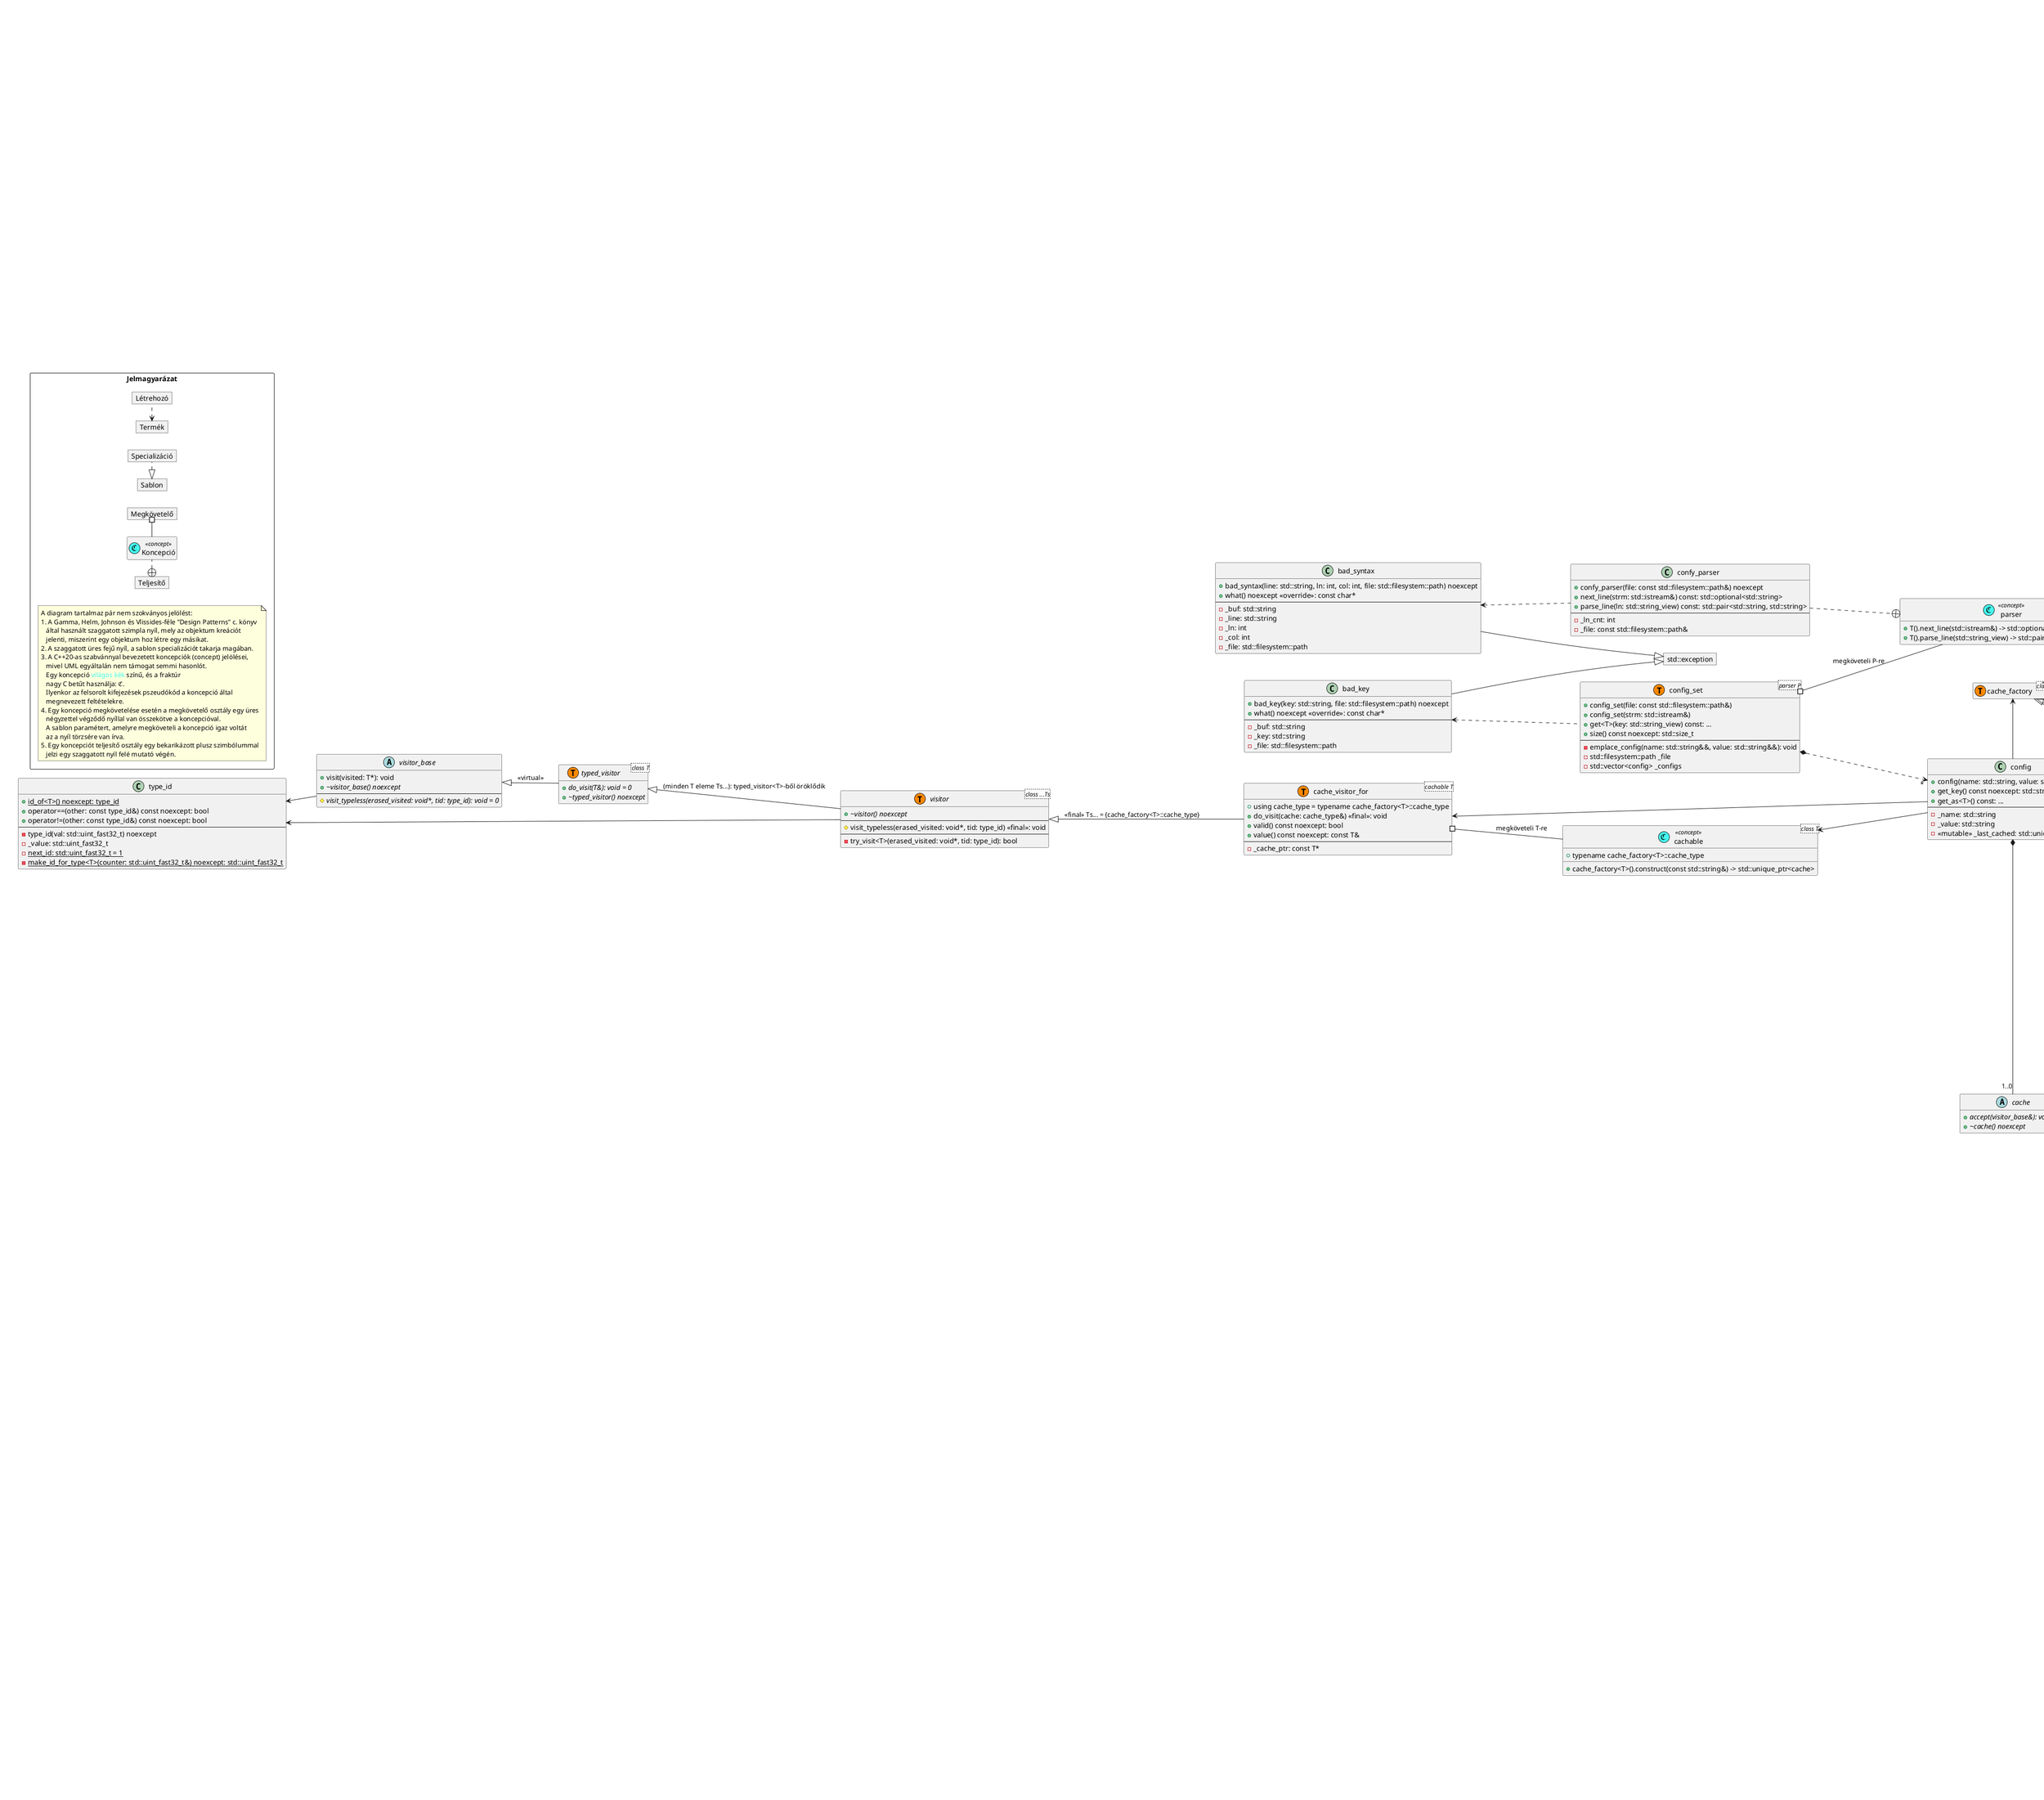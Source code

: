 @startuml
left to right direction
skinparam DefaultFontName "IBMPlexSerif"

class type_id {
 + {static} id_of<T>() noexcept: type_id
 + operator==(other: const type_id&) const noexcept: bool
 + operator!=(other: const type_id&) const noexcept: bool
---
 - type_id(val: std::uint_fast32_t) noexcept
 - _value: std::uint_fast32_t
 - {static} next_id: std::uint_fast32_t = 1
 - {static} make_id_for_type<T>(counter: std::uint_fast32_t&) noexcept: std::uint_fast32_t
}

class "parser<class T>" as parser_concept << (ℭ,#44fcf0) concept >> {
 + T().next_line(std::istream&) -> std::optional<std::string>
 + T().parse_line(std::string_view) -> std::pair<std::string, std::string>
}

class "cachable<class T>" as cachable_concept << (ℭ,#44fcf0) concept >> {
 + typename cache_factory<T>::cache_type
 + cache_factory<T>().construct(const std::string&) -> std::unique_ptr<cache>
}

class confy_parser {
 + confy_parser(file: const std::filesystem::path&) noexcept
 + next_line(strm: std::istream&) const: std::optional<std::string>
 + parse_line(ln: std::string_view) const: std::pair<std::string, std::string>
---
 - _ln_cnt: int
 - _file: const std::filesystem::path&
}

confy_parser ..+ parser_concept
config_set #-- parser_concept : megköveteli P-re
cachable_concept <-- config

abstract visitor_base {
 + visit(visited: T*): void
 + {abstract} ~visitor_base() noexcept
---
 # {abstract} visit_typeless(erased_visited: void*, tid: type_id): void = 0
}

abstract "typed_visitor<class T>" as visitor_impl << (T,#ff8800) >> {
 + {abstract} do_visit(T&): void = 0
 + {abstract} ~typed_visitor() noexcept
}

visitor_base <|-- visitor_impl : <<virtual>>

abstract "visitor<class ...Ts>" as visitor << (T,#ff8800) >> {
 + {abstract} ~visitor() noexcept
---
 # visit_typeless(erased_visited: void*, tid: type_id) <<final>>: void
---
 - try_visit<T>(erased_visited: void*, tid: type_id): bool
}

visitor_impl  <|-- visitor: (minden T eleme Ts...): typed_visitor<T>-ből öröklődik

class "cache_visitor_for<cachable T>" as cache_visitor_for << (T,#ff8800) >> {
 + using cache_type = typename cache_factory<T>::cache_type
 + do_visit(cache: cache_type&) <<final>>: void
 + valid() const noexcept: bool
 + value() const noexcept: const T&
---
 - _cache_ptr: const T*
}

visitor <|-- cache_visitor_for : <<final>> Ts... = {cache_factory<T>::cache_type}
cache_visitor_for <-- config
cache_visitor_for #-- cachable_concept : megköveteli T-re

type_id <-- visitor_base
type_id <-- visitor

class "config_set<parser P>" as config_set << (T,#ff8800) >> {
 + config_set(file: const std::filesystem::path&)
 + config_set(strm: std::istream&)
 + get<T>(key: std::string_view) const: ...
 + size() const noexcept: std::size_t
---
 - emplace_config(name: std::string&&, value: std::string&&): void
 - std::filesystem::path _file
 - std::vector<config> _configs
}

object "std::exception" as std_exc

bad_syntax <.. confy_parser
bad_syntax --|> std_exc

bad_key <.. config_set
bad_key --|> std_exc

class bad_syntax {
 + bad_syntax(line: std::string, ln: int, col: int, file: std::filesystem::path) noexcept
 + what() noexcept <<override>>: const char*
---
 - _buf: std::string
 - _line: std::string
 - _ln: int
 - _col: int
 - _file: std::filesystem::path
}

class bad_key {
 + bad_key(key: std::string, file: std::filesystem::path) noexcept
 + what() noexcept <<override>>: const char*
---
 - _buf: std::string
 - _key: std::string
 - _file: std::filesystem::path
}

class config {
 + config(name: std::string, value: std::string)
 + get_key() const noexcept: std::string_view
 + get_as<T>() const: ...
---
 - _name: std::string
 - _value: std::string
 - <<mutable>> _last_cached: std::unique_ptr<cache>
}

class char_cache {
 + char_cache(char&&) noexcept
 + get_value_ptr(): const char*
---
 - _value: char
}
class schar_cache {
 + schar_cache(signed char&&) noexcept
 + get_value_ptr(): const signed char*
---
 - _value: signed char
}
class short_cache {
 + short_cache(short&&) noexcept
 + get_value_ptr(): const short*
---
 - _value: short
}
class int_cache {
 + int_cache(int&&) noexcept
 + get_value_ptr(): const int*
---
 - _value: int
}
class long_cache {
 + long_cache(long&&) noexcept
 + get_value_ptr(): const long*
---
 - _value: long
}
class long_long_cache {
 + long_long_cache(long long&&) noexcept
 + get_value_ptr(): const long long*
---
 - _value: long long
}
class uchar_cache {
 + uchar_cache(unsigned char&&) noexcept
 + get_value_ptr(): const unsigned char*
---
 - _value: unsigned char
}
class ushort_cache {
 + ushort_cache(unsigned short&&) noexcept
 + get_value_ptr(): const unsigned short*
---
 - _value: unsigned short
}
class uint_cache {
 + uint_cache(unsigned&&) noexcept
 + get_value_ptr(): const unsigned*
---
 - _value: unsigned
}
class ulong_cache {
 + ulong_cache(unsigned long&&) noexcept
 + get_value_ptr(): const unsigned long*
---
 - _value: unsigned long
}
class ulong_long_cache {
 + ulong_long_cache(unsigned long long&&) noexcept
 + get_value_ptr(): const unsigned long long*
---
 - _value: unsigned long long
}
class float_cache {
 + float_cache(float&&) noexcept
 + get_value_ptr(): const float*
---
 - _value: float
}
class double_cache {
 + double_cache(double&&) noexcept
 + get_value_ptr(): const double*
---
 - _value: double
}
class long_double_cache {
 + long_double_cache(long double&&) noexcept
 + get_value_ptr(): const long double*
---
 - _value: long double
}
class bool_cache {
 + bool_cache(bool&&) noexcept
 + get_value_ptr(): const bool*
---
 - _value: bool
}

config_set *..> "*" config
config *- "1..0" cache

visitable_cache  <|-- char_cache: <<final>>\nD = char_cache
visitable_cache  <|-- schar_cache: <<final>>\nD = schar_cache
visitable_cache  <|-- short_cache: <<final>>\nD = short_cache
visitable_cache  <|-- int_cache: <<final>>\nD = int_cache
visitable_cache  <|-- long_cache: <<final>>\nD = long_cache
visitable_cache  <|-- long_long_cache: <<final>>\nD = long_long_cache

visitable_cache  <|-- uchar_cache: <<final>>\nD = uchar_cache
visitable_cache  <|-- ushort_cache: <<final>>\nD = ushort_cache
visitable_cache  <|-- uint_cache: <<final>>\nD = uint_cache
visitable_cache  <|-- ulong_cache: <<final>>\nD = ulong_cache
visitable_cache  <|-- ulong_long_cache: <<final>>\nD = ulong_long_cache

visitable_cache  <|-- float_cache: <<final>>\nD = float_cache
visitable_cache  <|-- double_cache: <<final>>\nD = double_cache
visitable_cache  <|-- long_double_cache: <<final>>\nD = long_double_cache

visitable_cache  <|-- bool_cache: <<final>>\nD = bool_cache

class "cache_factory<class T>" as generic_cache_fact << (T,#ff8800) >>

class "cache_factory<const char*>" as cstr_cache_fact {
 + make(data: const std::string&): const char*
}
class "cache_factory<std::string_view>" as sv_cache_fact {
 + make(data: const std::string&) const: std::string_view
}
class "cache_factory<std::string>" as str_cache_fact {
 + make(data: const std::string&) const: std::string
}
class "cache_factory<bool>" as bool_cache_fact {
 + using cache_type = bool_cache;
 + construct(data: const std::string&): std::unique_ptr<cache>
}
class "cache_factory<char>" as char_cache_fact {
 + using cache_type = char_cache;
 + construct(data: const std::string&): std::unique_ptr<cache>
}
class "cache_factory<signed char>" as schar_cache_fact {
 + using cache_type = schar_cache;
 + construct(data: const std::string&): std::unique_ptr<cache>
}
class "cache_factory<unsigned char>" as uchar_cache_fact {
 + using cache_type = uchar_cache;
 + construct(data: const std::string&): std::unique_ptr<cache>
}
class "cache_factory<short>" as short_cache_fact {
 + using cache_type = short_cache;
 + construct(data: const std::string&): std::unique_ptr<cache>
}
class "cache_factory<unsigned short>" as ushort_cache_fact {
 + using cache_type = ushort_cache;
 + construct(data: const std::string&): std::unique_ptr<cache>
}
class "cache_factory<int>" as int_cache_fact {
 + using cache_type = int_cache;
 + construct(data: const std::string&): std::unique_ptr<cache>
}
class "cache_factory<unsigned>" as uint_cache_fact {
 + using cache_type = uint_cache;
 + construct(data: const std::string&): std::unique_ptr<cache>
}
class "cache_factory<long>" as long_cache_fact {
 + using cache_type = long_cache;
 + construct(data: const std::string&): std::unique_ptr<cache>
}
class "cache_factory<unsigned long>" as ulong_cache_fact {
 + using cache_type = ulong_cache;
 + construct(data: const std::string&): std::unique_ptr<cache>
}
class "cache_factory<long long>" as long_long_cache_fact {
 + using cache_type = long_long_cache;
 + construct(data: const std::string&): std::unique_ptr<cache>
}
class "cache_factory<unsigned long long>" as ulong_long_cache_fact {
 + using cache_type = ulong_long_cache;
 + construct(data: const std::string&): std::unique_ptr<cache>
}
class "cache_factory<float>" as float_cache_fact {
 + using cache_type = float_cache;
 + construct(data: const std::string&): std::unique_ptr<cache>
}
class "cache_factory<double>" as double_cache_fact {
 + using cache_type = double_cache;
 + construct(data: const std::string&): std::unique_ptr<cache>
}
class "cache_factory<long double>" as long_double_cache_fact {
 + using cache_type = long_double_cache;
 + construct(data: const std::string&): std::unique_ptr<cache>
}

generic_cache_fact <- config
generic_cache_fact <|.. cstr_cache_fact
generic_cache_fact <|.. sv_cache_fact
generic_cache_fact <|.. str_cache_fact

note as NoCacheNote
Mivel sztringként tároljuk az adatokat, ezek a "cache factory"k nem készítenek
soha cache objektumokat, nincs is `construct` tagfüggvényük.
Helyette a `make` tagfüggvényt definiálják, mellyel cachelés nélkül lehet
létrehozni egy adott objektumot.
end note
cstr_cache_fact -[dotted]- NoCacheNote
sv_cache_fact -[dotted]- NoCacheNote
str_cache_fact -[dotted]- NoCacheNote

generic_cache_fact <|.. bool_cache_fact
bool_cache <.. bool_cache_fact

generic_cache_fact <|.. char_cache_fact
generic_cache_fact <|.. schar_cache_fact
generic_cache_fact <|.. uchar_cache_fact
char_cache <.. char_cache_fact
schar_cache <.. schar_cache_fact
uchar_cache <.. uchar_cache_fact

generic_cache_fact <|.. short_cache_fact
generic_cache_fact <|.. ushort_cache_fact
short_cache <.. short_cache_fact
ushort_cache <.. ushort_cache_fact

generic_cache_fact <|.. int_cache_fact
generic_cache_fact <|.. uint_cache_fact
int_cache <.. int_cache_fact
uint_cache <.. uint_cache_fact

generic_cache_fact <|.. long_cache_fact
generic_cache_fact <|.. ulong_cache_fact
long_cache <.. long_cache_fact
ulong_cache <.. ulong_cache_fact

generic_cache_fact <|.. long_long_cache_fact
generic_cache_fact <|.. ulong_long_cache_fact
long_long_cache <.. long_long_cache_fact
ulong_long_cache <.. ulong_long_cache_fact

generic_cache_fact <|.. float_cache_fact
generic_cache_fact <|.. double_cache_fact
generic_cache_fact <|.. long_double_cache_fact
float_cache <.. float_cache_fact
double_cache <.. double_cache_fact
long_double_cache <.. long_double_cache_fact

class "visitable_cache<class D>" as visitable_cache << (T,#ff8800) >> {
 + accept(visitor: visitor_base&) <<override>>: void
 + {abstract} ~visitable_cache() noexcept
}

cache <|-- visitable_cache

abstract cache {
 + {abstract} accept(visitor_base&): void = 0
 + {abstract} ~cache() noexcept
}

package Jelmagyarázat <<Rectangle>> {
    note as NotationNote
        A diagram tartalmaz pár nem szokványos jelölést:
        1. A Gamma, Helm, Johnson és Vlissides-féle "Design Patterns" c. könyv
           által használt szaggatott szimpla nyíl, mely az objektum kreációt
           jelenti, miszerint egy objektum hoz létre egy másikat.
        2. A szaggatott üres fejű nyíl, a sablon specializációt takarja magában.
        3. A C++20-as szabvánnyal bevezetett koncepciók (concept) jelölései,
           mivel UML egyáltalán nem támogat semmi hasonlót.
           Egy koncepció <color:#44fcf0>világos kék</color> színű, és a fraktúr
           nagy C betűt használja: ℭ.
           Ilyenkor az felsorolt kifejezések pszeudókód a koncepció által
           megnevezett feltételekre.
        4. Egy koncepció megkövetelése esetén a megkövetelő osztály egy üres
           négyzettel végződő nyíllal van összekötve a koncepcióval.
           A sablon paramétert, amelyre megköveteli a koncepció igaz voltát
           az a nyíl törzsére van írva.
        5. Egy koncepciót teljesítő osztály egy bekarikázott plusz szimbólummal
           jelzi egy szaggatott nyíl felé mutató végén.
    end note

    object Létrehozó
    object Specializáció

    object Termék
    object Sablon

    class Koncepció << (ℭ,#44fcf0) concept >>
    object Megkövetelő
    object Teljesítő

    Termék <. Létrehozó
    Sablon <|. Specializáció

    Koncepció -# Megkövetelő
    Koncepció .left+ Teljesítő

    Létrehozó -[hidden]up Koncepció
}

hide empty members

@enduml
